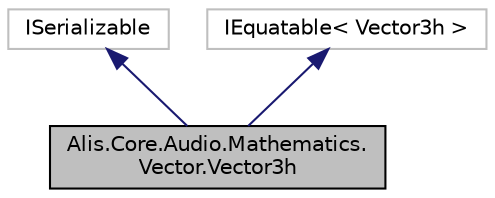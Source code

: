 digraph "Alis.Core.Audio.Mathematics.Vector.Vector3h"
{
 // LATEX_PDF_SIZE
  edge [fontname="Helvetica",fontsize="10",labelfontname="Helvetica",labelfontsize="10"];
  node [fontname="Helvetica",fontsize="10",shape=record];
  Node1 [label="Alis.Core.Audio.Mathematics.\lVector.Vector3h",height=0.2,width=0.4,color="black", fillcolor="grey75", style="filled", fontcolor="black",tooltip="3-component Vector of the Half type. Occupies 6 Byte total."];
  Node2 -> Node1 [dir="back",color="midnightblue",fontsize="10",style="solid",fontname="Helvetica"];
  Node2 [label="ISerializable",height=0.2,width=0.4,color="grey75", fillcolor="white", style="filled",tooltip=" "];
  Node3 -> Node1 [dir="back",color="midnightblue",fontsize="10",style="solid",fontname="Helvetica"];
  Node3 [label="IEquatable\< Vector3h \>",height=0.2,width=0.4,color="grey75", fillcolor="white", style="filled",tooltip=" "];
}
